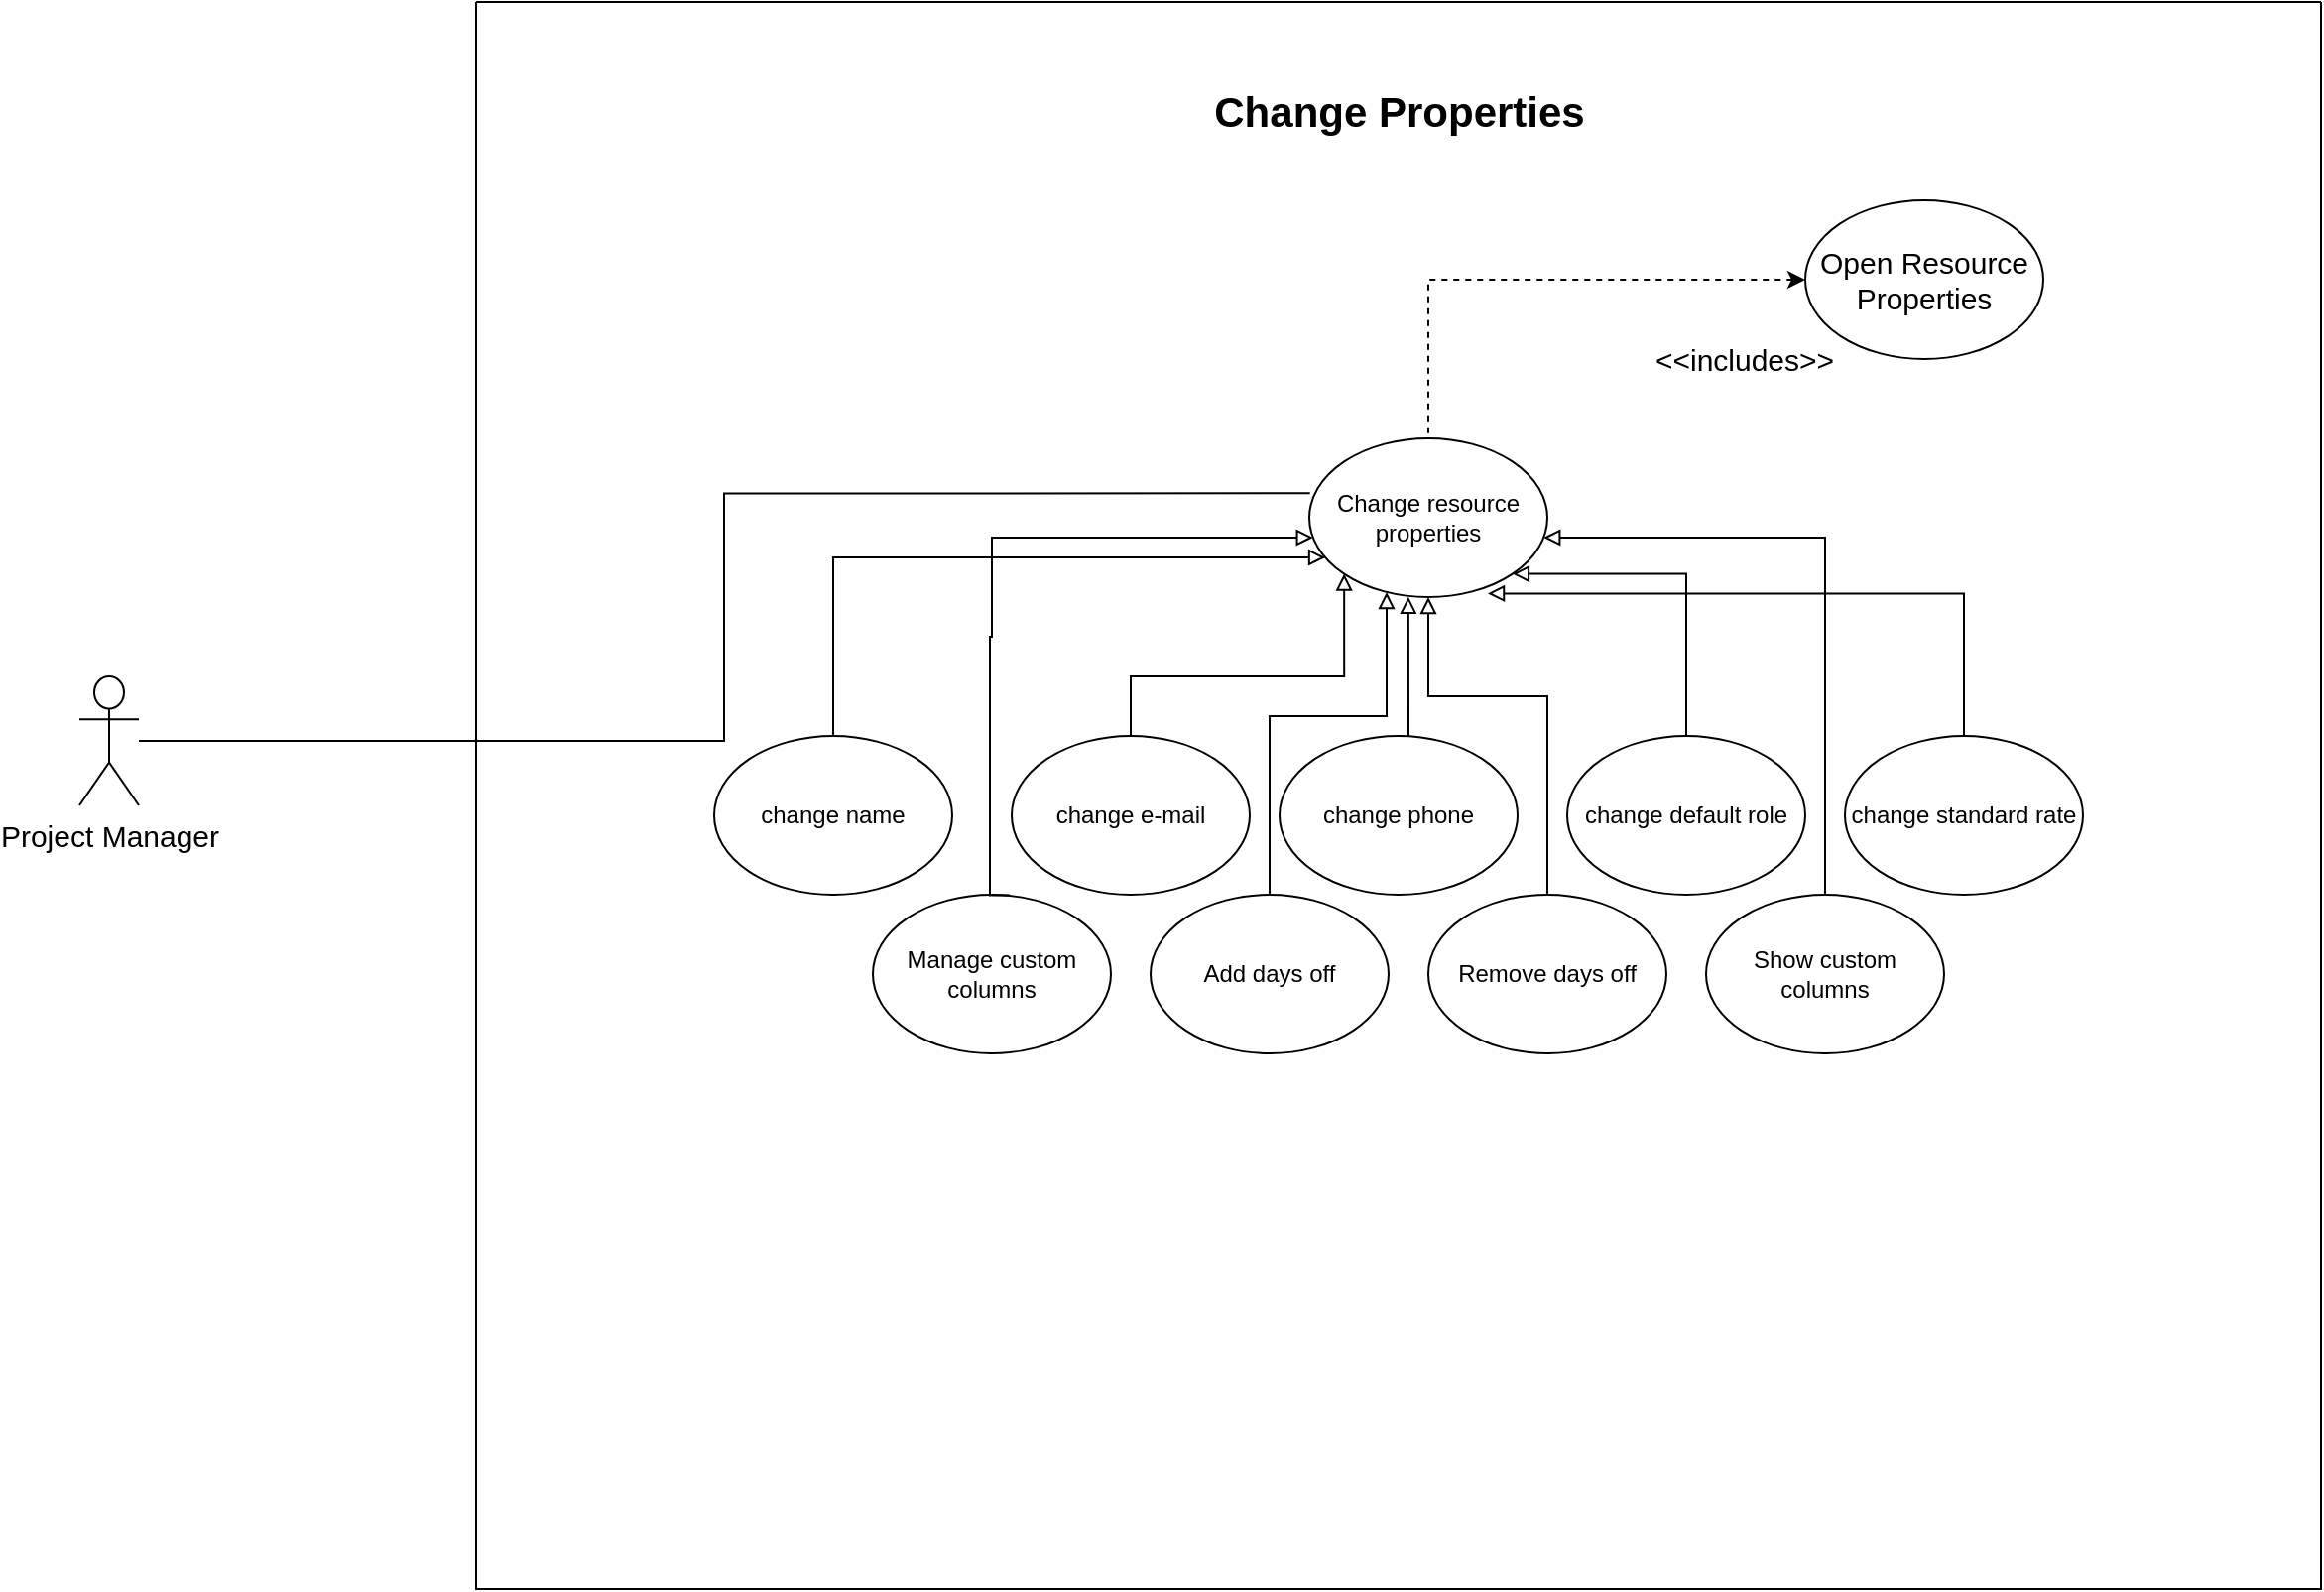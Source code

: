 <mxfile version="20.6.0" type="device"><diagram id="gjm_4bB_b48hUQ8h818W" name="Página-1"><mxGraphModel dx="4118" dy="462" grid="1" gridSize="10" guides="1" tooltips="1" connect="1" arrows="1" fold="1" page="1" pageScale="1" pageWidth="850" pageHeight="1100" math="0" shadow="0"><root><mxCell id="0"/><mxCell id="1" parent="0"/><mxCell id="AG2FIS9f6FmzzH--dess-20" value="change e-mail" style="ellipse;whiteSpace=wrap;html=1;" vertex="1" parent="1"><mxGeometry x="-1080" y="1690" width="120" height="80" as="geometry"/></mxCell><mxCell id="AG2FIS9f6FmzzH--dess-21" value="change name" style="ellipse;whiteSpace=wrap;html=1;" vertex="1" parent="1"><mxGeometry x="-1230" y="1690" width="120" height="80" as="geometry"/></mxCell><mxCell id="AG2FIS9f6FmzzH--dess-22" style="edgeStyle=orthogonalEdgeStyle;rounded=0;orthogonalLoop=1;jettySize=auto;html=1;labelBackgroundColor=default;labelBorderColor=none;strokeWidth=1;fontSize=15;startArrow=none;startFill=0;endArrow=block;endFill=0;entryX=0.416;entryY=0.998;entryDx=0;entryDy=0;entryPerimeter=0;" edge="1" parent="1" source="AG2FIS9f6FmzzH--dess-23" target="AG2FIS9f6FmzzH--dess-37"><mxGeometry relative="1" as="geometry"><Array as="points"><mxPoint x="-880" y="1680"/><mxPoint x="-880" y="1680"/></Array></mxGeometry></mxCell><mxCell id="AG2FIS9f6FmzzH--dess-23" value="change phone" style="ellipse;whiteSpace=wrap;html=1;" vertex="1" parent="1"><mxGeometry x="-945" y="1690" width="120" height="80" as="geometry"/></mxCell><mxCell id="AG2FIS9f6FmzzH--dess-24" style="edgeStyle=orthogonalEdgeStyle;rounded=0;orthogonalLoop=1;jettySize=auto;html=1;entryX=1;entryY=1;entryDx=0;entryDy=0;labelBackgroundColor=default;labelBorderColor=none;strokeWidth=1;fontSize=15;startArrow=none;startFill=0;endArrow=block;endFill=0;" edge="1" parent="1" source="AG2FIS9f6FmzzH--dess-25" target="AG2FIS9f6FmzzH--dess-37"><mxGeometry relative="1" as="geometry"><Array as="points"><mxPoint x="-740" y="1608"/></Array></mxGeometry></mxCell><mxCell id="AG2FIS9f6FmzzH--dess-25" value="change default role" style="ellipse;whiteSpace=wrap;html=1;" vertex="1" parent="1"><mxGeometry x="-800" y="1690" width="120" height="80" as="geometry"/></mxCell><mxCell id="AG2FIS9f6FmzzH--dess-26" style="edgeStyle=orthogonalEdgeStyle;rounded=0;orthogonalLoop=1;jettySize=auto;html=1;entryX=0.75;entryY=0.978;entryDx=0;entryDy=0;entryPerimeter=0;labelBackgroundColor=default;labelBorderColor=none;strokeWidth=1;fontSize=15;startArrow=none;startFill=0;endArrow=block;endFill=0;" edge="1" parent="1" source="AG2FIS9f6FmzzH--dess-27" target="AG2FIS9f6FmzzH--dess-37"><mxGeometry relative="1" as="geometry"><Array as="points"><mxPoint x="-600" y="1618"/></Array></mxGeometry></mxCell><mxCell id="AG2FIS9f6FmzzH--dess-27" value="change standard rate" style="ellipse;whiteSpace=wrap;html=1;" vertex="1" parent="1"><mxGeometry x="-660" y="1690" width="120" height="80" as="geometry"/></mxCell><mxCell id="AG2FIS9f6FmzzH--dess-28" value="Remove days off" style="ellipse;whiteSpace=wrap;html=1;" vertex="1" parent="1"><mxGeometry x="-870" y="1770" width="120" height="80" as="geometry"/></mxCell><mxCell id="AG2FIS9f6FmzzH--dess-29" value="Manage custom columns" style="ellipse;whiteSpace=wrap;html=1;" vertex="1" parent="1"><mxGeometry x="-1150" y="1770" width="120" height="80" as="geometry"/></mxCell><mxCell id="AG2FIS9f6FmzzH--dess-30" value="Add days off" style="ellipse;whiteSpace=wrap;html=1;" vertex="1" parent="1"><mxGeometry x="-1010" y="1770" width="120" height="80" as="geometry"/></mxCell><mxCell id="AG2FIS9f6FmzzH--dess-31" style="edgeStyle=orthogonalEdgeStyle;rounded=0;orthogonalLoop=1;jettySize=auto;html=1;labelBackgroundColor=default;labelBorderColor=none;strokeWidth=1;fontSize=15;startArrow=block;startFill=0;endArrow=none;endFill=0;" edge="1" parent="1" source="AG2FIS9f6FmzzH--dess-37" target="AG2FIS9f6FmzzH--dess-43"><mxGeometry relative="1" as="geometry"><Array as="points"><mxPoint x="-670" y="1590"/></Array></mxGeometry></mxCell><mxCell id="AG2FIS9f6FmzzH--dess-32" style="edgeStyle=orthogonalEdgeStyle;rounded=0;orthogonalLoop=1;jettySize=auto;html=1;entryX=0.5;entryY=0;entryDx=0;entryDy=0;labelBackgroundColor=default;labelBorderColor=none;strokeWidth=1;fontSize=15;startArrow=block;startFill=0;endArrow=none;endFill=0;" edge="1" parent="1" source="AG2FIS9f6FmzzH--dess-37" target="AG2FIS9f6FmzzH--dess-28"><mxGeometry relative="1" as="geometry"><Array as="points"><mxPoint x="-870" y="1670"/><mxPoint x="-810" y="1670"/></Array></mxGeometry></mxCell><mxCell id="AG2FIS9f6FmzzH--dess-33" style="edgeStyle=orthogonalEdgeStyle;rounded=0;orthogonalLoop=1;jettySize=auto;html=1;entryX=0.5;entryY=0;entryDx=0;entryDy=0;labelBackgroundColor=default;labelBorderColor=none;strokeWidth=1;fontSize=15;startArrow=block;startFill=0;endArrow=none;endFill=0;" edge="1" parent="1" source="AG2FIS9f6FmzzH--dess-37" target="AG2FIS9f6FmzzH--dess-30"><mxGeometry relative="1" as="geometry"><Array as="points"><mxPoint x="-891" y="1680"/><mxPoint x="-950" y="1680"/></Array></mxGeometry></mxCell><mxCell id="AG2FIS9f6FmzzH--dess-34" style="edgeStyle=orthogonalEdgeStyle;rounded=0;orthogonalLoop=1;jettySize=auto;html=1;entryX=0.5;entryY=0;entryDx=0;entryDy=0;labelBackgroundColor=default;labelBorderColor=none;strokeWidth=1;fontSize=15;startArrow=block;startFill=0;endArrow=none;endFill=0;" edge="1" parent="1" source="AG2FIS9f6FmzzH--dess-37" target="AG2FIS9f6FmzzH--dess-21"><mxGeometry relative="1" as="geometry"><Array as="points"><mxPoint x="-1170" y="1600"/></Array></mxGeometry></mxCell><mxCell id="AG2FIS9f6FmzzH--dess-35" style="edgeStyle=orthogonalEdgeStyle;rounded=0;orthogonalLoop=1;jettySize=auto;html=1;entryX=0.5;entryY=0;entryDx=0;entryDy=0;labelBackgroundColor=default;labelBorderColor=none;strokeWidth=1;fontSize=15;startArrow=block;startFill=0;endArrow=none;endFill=0;exitX=0;exitY=1;exitDx=0;exitDy=0;" edge="1" parent="1" source="AG2FIS9f6FmzzH--dess-37" target="AG2FIS9f6FmzzH--dess-20"><mxGeometry relative="1" as="geometry"><Array as="points"><mxPoint x="-912" y="1660"/><mxPoint x="-1020" y="1660"/></Array></mxGeometry></mxCell><mxCell id="AG2FIS9f6FmzzH--dess-36" style="edgeStyle=orthogonalEdgeStyle;rounded=0;orthogonalLoop=1;jettySize=auto;html=1;entryX=0.575;entryY=0.003;entryDx=0;entryDy=0;entryPerimeter=0;labelBackgroundColor=default;labelBorderColor=none;strokeWidth=1;fontSize=15;startArrow=block;startFill=0;endArrow=none;endFill=0;" edge="1" parent="1" source="AG2FIS9f6FmzzH--dess-37" target="AG2FIS9f6FmzzH--dess-29"><mxGeometry relative="1" as="geometry"><Array as="points"><mxPoint x="-1090" y="1590"/><mxPoint x="-1090" y="1640"/><mxPoint x="-1091" y="1640"/><mxPoint x="-1091" y="1770"/></Array></mxGeometry></mxCell><mxCell id="AG2FIS9f6FmzzH--dess-37" value="Change resource properties" style="ellipse;whiteSpace=wrap;html=1;" vertex="1" parent="1"><mxGeometry x="-930" y="1540" width="120" height="80" as="geometry"/></mxCell><mxCell id="AG2FIS9f6FmzzH--dess-38" value="&amp;lt;&amp;lt;includes&amp;gt;&amp;gt;" style="edgeStyle=orthogonalEdgeStyle;rounded=0;orthogonalLoop=1;jettySize=auto;html=1;entryX=0.5;entryY=0;entryDx=0;entryDy=0;labelBackgroundColor=default;labelBorderColor=none;fontSize=15;startArrow=classic;startFill=1;endArrow=none;endFill=0;dashed=1;" edge="1" parent="1" source="AG2FIS9f6FmzzH--dess-44" target="AG2FIS9f6FmzzH--dess-37"><mxGeometry x="-0.765" y="40" relative="1" as="geometry"><mxPoint as="offset"/></mxGeometry></mxCell><mxCell id="AG2FIS9f6FmzzH--dess-39" style="edgeStyle=orthogonalEdgeStyle;rounded=0;orthogonalLoop=1;jettySize=auto;html=1;entryX=0.003;entryY=0.346;entryDx=0;entryDy=0;entryPerimeter=0;labelBackgroundColor=default;labelBorderColor=none;strokeWidth=1;fontSize=15;startArrow=none;startFill=0;endArrow=none;endFill=0;" edge="1" parent="1" source="AG2FIS9f6FmzzH--dess-40" target="AG2FIS9f6FmzzH--dess-37"><mxGeometry relative="1" as="geometry"/></mxCell><mxCell id="AG2FIS9f6FmzzH--dess-40" value="Project Manager" style="shape=umlActor;verticalLabelPosition=bottom;verticalAlign=top;html=1;outlineConnect=0;fontSize=15;" vertex="1" parent="1"><mxGeometry x="-1550" y="1660" width="30" height="65" as="geometry"/></mxCell><mxCell id="AG2FIS9f6FmzzH--dess-41" value="" style="swimlane;startSize=0;fontSize=15;" vertex="1" parent="1"><mxGeometry x="-1350" y="1320" width="930" height="800" as="geometry"/></mxCell><mxCell id="AG2FIS9f6FmzzH--dess-42" value="&lt;b&gt;&lt;font style=&quot;font-size: 21px;&quot;&gt;Change Properties&lt;/font&gt;&lt;/b&gt;" style="text;html=1;strokeColor=none;fillColor=none;align=center;verticalAlign=middle;whiteSpace=wrap;rounded=0;fontSize=15;" vertex="1" parent="AG2FIS9f6FmzzH--dess-41"><mxGeometry x="267.5" y="40" width="395" height="30" as="geometry"/></mxCell><mxCell id="AG2FIS9f6FmzzH--dess-43" value="Show custom columns" style="ellipse;whiteSpace=wrap;html=1;" vertex="1" parent="AG2FIS9f6FmzzH--dess-41"><mxGeometry x="620" y="450" width="120" height="80" as="geometry"/></mxCell><mxCell id="AG2FIS9f6FmzzH--dess-44" value="Open Resource Properties" style="ellipse;whiteSpace=wrap;html=1;fontSize=15;" vertex="1" parent="AG2FIS9f6FmzzH--dess-41"><mxGeometry x="670" y="100" width="120" height="80" as="geometry"/></mxCell></root></mxGraphModel></diagram></mxfile>